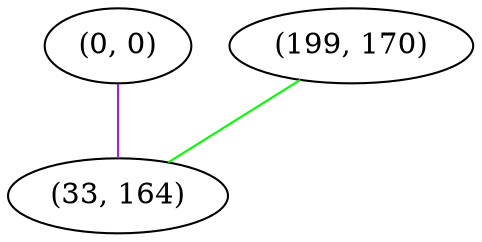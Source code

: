 graph "" {
"(0, 0)";
"(199, 170)";
"(33, 164)";
"(0, 0)" -- "(33, 164)"  [color=purple, key=0, weight=4];
"(199, 170)" -- "(33, 164)"  [color=green, key=0, weight=2];
}

